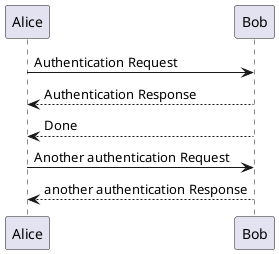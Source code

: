 @startuml
Alice -> Bob: Authentication Request
Bob --> Alice: Authentication Response
Bob--> Alice: Done
Alice -> Bob: Another authentication Request
Alice <-- Bob: another authentication Response

@enduml
